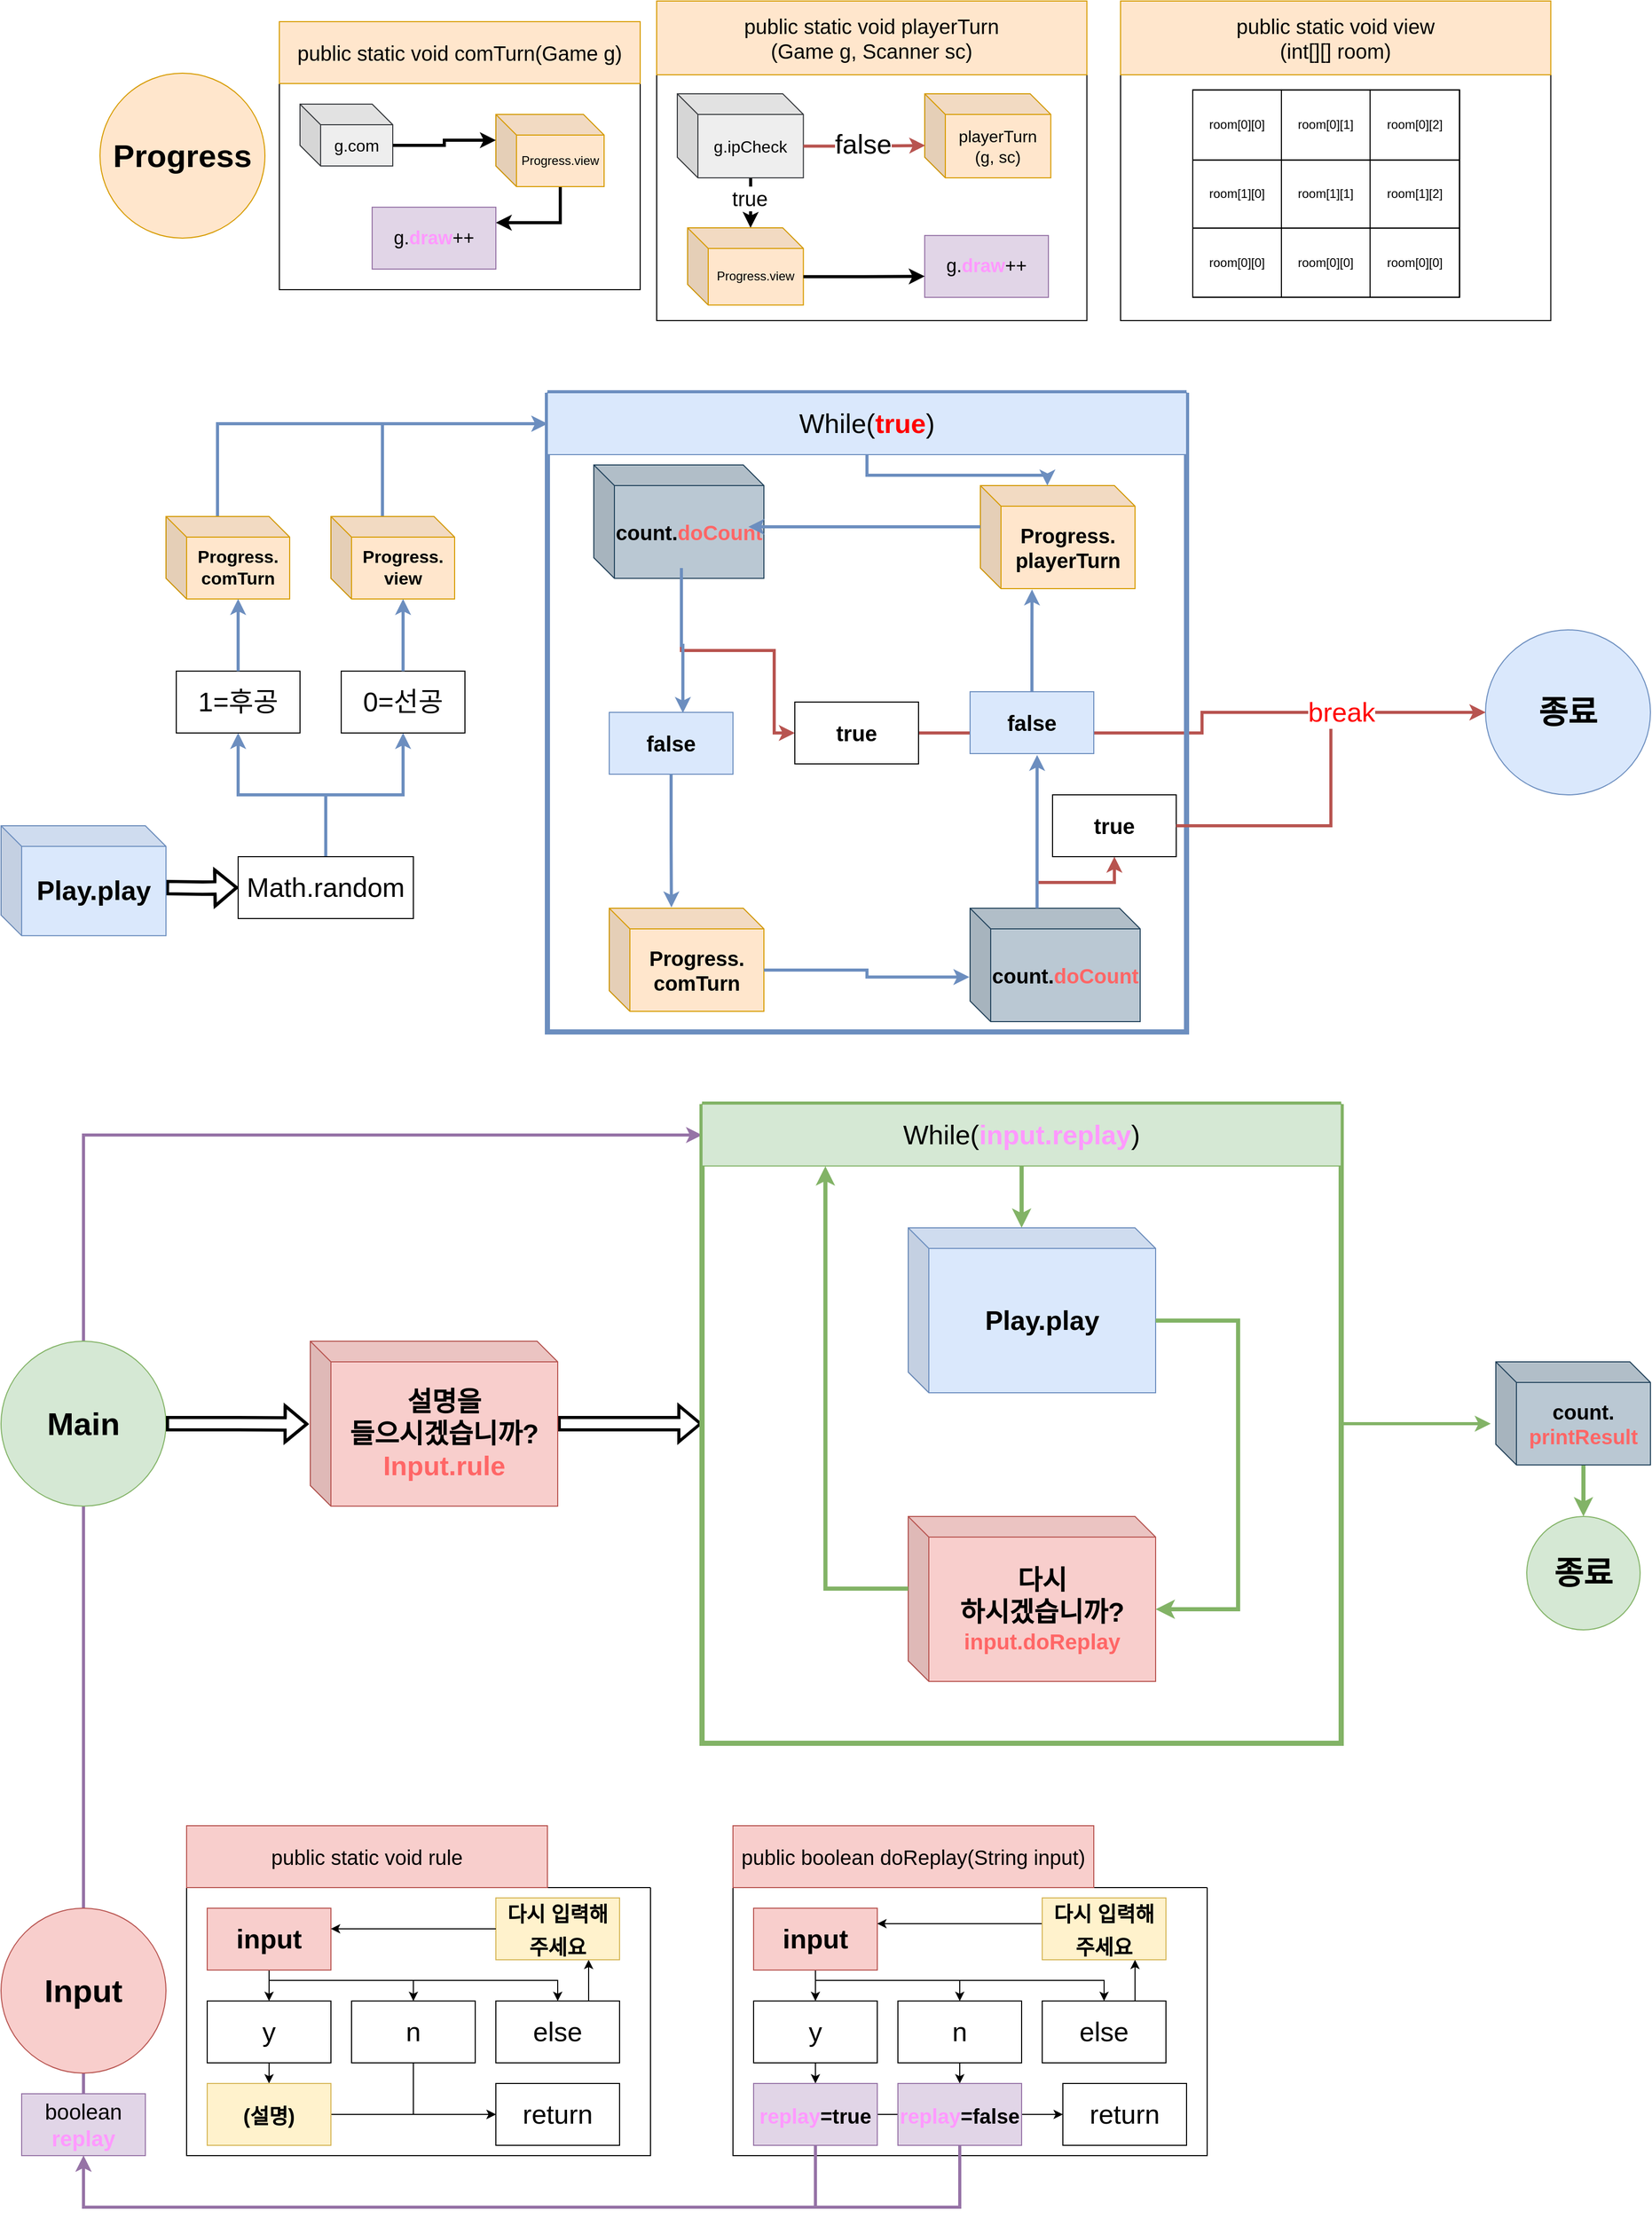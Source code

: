<mxfile version="24.6.5" type="github">
  <diagram name="페이지-1" id="zQ6fkaXsuuHTTgVvBU81">
    <mxGraphModel dx="1509" dy="2021" grid="1" gridSize="10" guides="1" tooltips="1" connect="1" arrows="1" fold="1" page="1" pageScale="1" pageWidth="1600" pageHeight="1200" math="0" shadow="0">
      <root>
        <mxCell id="0" />
        <mxCell id="1" parent="0" />
        <mxCell id="xCrO2otD32kf0nrUWIwl-165" style="edgeStyle=orthogonalEdgeStyle;rounded=0;orthogonalLoop=1;jettySize=auto;html=1;exitX=1;exitY=0.5;exitDx=0;exitDy=0;entryX=0;entryY=0.5;entryDx=0;entryDy=0;strokeWidth=3;fillColor=#f8cecc;strokeColor=#b85450;" edge="1" parent="1" source="xCrO2otD32kf0nrUWIwl-160" target="xCrO2otD32kf0nrUWIwl-164">
          <mxGeometry relative="1" as="geometry" />
        </mxCell>
        <mxCell id="xCrO2otD32kf0nrUWIwl-112" style="edgeStyle=orthogonalEdgeStyle;rounded=0;orthogonalLoop=1;jettySize=auto;html=1;exitX=0.5;exitY=0;exitDx=0;exitDy=0;entryX=0;entryY=0.5;entryDx=0;entryDy=0;fillColor=#e1d5e7;strokeColor=#9673a6;strokeWidth=3;" edge="1" parent="1" source="xCrO2otD32kf0nrUWIwl-109" target="xCrO2otD32kf0nrUWIwl-15">
          <mxGeometry relative="1" as="geometry" />
        </mxCell>
        <mxCell id="xCrO2otD32kf0nrUWIwl-2" value="&lt;font style=&quot;font-size: 31px;&quot;&gt;Main&lt;/font&gt;" style="ellipse;whiteSpace=wrap;html=1;aspect=fixed;fontStyle=1;fontSize=31;fillColor=#d5e8d4;strokeColor=#82b366;" vertex="1" parent="1">
          <mxGeometry y="520" width="160" height="160" as="geometry" />
        </mxCell>
        <mxCell id="xCrO2otD32kf0nrUWIwl-119" style="edgeStyle=orthogonalEdgeStyle;rounded=0;orthogonalLoop=1;jettySize=auto;html=1;entryX=0;entryY=0.5;entryDx=0;entryDy=0;shape=flexArrow;strokeWidth=3;" edge="1" parent="1" target="xCrO2otD32kf0nrUWIwl-14">
          <mxGeometry relative="1" as="geometry">
            <mxPoint x="540" y="600" as="sourcePoint" />
            <Array as="points">
              <mxPoint x="540" y="600" />
            </Array>
          </mxGeometry>
        </mxCell>
        <mxCell id="xCrO2otD32kf0nrUWIwl-4" value="설명을&lt;div&gt;들으시겠습니까?&lt;/div&gt;&lt;div&gt;&lt;font color=&quot;#ff6666&quot;&gt;Input.rule&lt;/font&gt;&lt;br&gt;&lt;/div&gt;" style="shape=cube;whiteSpace=wrap;html=1;boundedLbl=1;backgroundOutline=1;darkOpacity=0.05;darkOpacity2=0.1;fontSize=26;fontStyle=1;fillColor=#f8cecc;strokeColor=#b85450;" vertex="1" parent="1">
          <mxGeometry x="300" y="520" width="240" height="160" as="geometry" />
        </mxCell>
        <mxCell id="xCrO2otD32kf0nrUWIwl-12" value="종료" style="ellipse;whiteSpace=wrap;html=1;aspect=fixed;fontStyle=1;fontSize=31;fillColor=#d5e8d4;strokeColor=#82b366;" vertex="1" parent="1">
          <mxGeometry x="1480" y="690" width="110" height="110" as="geometry" />
        </mxCell>
        <mxCell id="xCrO2otD32kf0nrUWIwl-14" value="" style="swimlane;startSize=0;fillColor=default;strokeColor=#82b366;swimlaneLine=1;strokeWidth=5;" vertex="1" parent="1">
          <mxGeometry x="680" y="290" width="620" height="620" as="geometry" />
        </mxCell>
        <mxCell id="xCrO2otD32kf0nrUWIwl-15" value="&lt;font style=&quot;font-size: 26px;&quot;&gt;While(&lt;b&gt;&lt;font color=&quot;#ff99ff&quot;&gt;input.&lt;/font&gt;&lt;/b&gt;&lt;font color=&quot;#ff99ff&quot;&gt;&lt;b&gt;replay&lt;/b&gt;&lt;/font&gt;)&lt;/font&gt;" style="rounded=0;whiteSpace=wrap;html=1;fillColor=#d5e8d4;strokeColor=#82b366;" vertex="1" parent="xCrO2otD32kf0nrUWIwl-14">
          <mxGeometry width="620" height="60" as="geometry" />
        </mxCell>
        <mxCell id="xCrO2otD32kf0nrUWIwl-6" value="Play.play" style="shape=cube;whiteSpace=wrap;html=1;boundedLbl=1;backgroundOutline=1;darkOpacity=0.05;darkOpacity2=0.1;fontSize=26;fontStyle=1;fillColor=#dae8fc;strokeColor=#6c8ebf;" vertex="1" parent="xCrO2otD32kf0nrUWIwl-14">
          <mxGeometry x="200" y="120" width="240" height="160" as="geometry" />
        </mxCell>
        <mxCell id="xCrO2otD32kf0nrUWIwl-9" value="&lt;div&gt;다시&lt;/div&gt;&lt;div&gt;하시겠습니까?&lt;/div&gt;&lt;div style=&quot;font-size: 21px;&quot;&gt;&lt;font style=&quot;font-size: 21px;&quot;&gt;&lt;font style=&quot;font-size: 21px;&quot; color=&quot;#ff6666&quot;&gt;input.doReplay&lt;/font&gt;&lt;/font&gt;&lt;br&gt;&lt;/div&gt;" style="shape=cube;whiteSpace=wrap;html=1;boundedLbl=1;backgroundOutline=1;darkOpacity=0.05;darkOpacity2=0.1;fontSize=26;fontStyle=1;fillColor=#f8cecc;strokeColor=#b85450;" vertex="1" parent="xCrO2otD32kf0nrUWIwl-14">
          <mxGeometry x="200" y="400" width="240" height="160" as="geometry" />
        </mxCell>
        <mxCell id="xCrO2otD32kf0nrUWIwl-16" style="edgeStyle=orthogonalEdgeStyle;rounded=0;orthogonalLoop=1;jettySize=auto;html=1;exitX=0;exitY=0;exitDx=240;exitDy=90;exitPerimeter=0;entryX=0;entryY=0;entryDx=240;entryDy=90;entryPerimeter=0;strokeWidth=4;fillColor=#d5e8d4;strokeColor=#82b366;" edge="1" parent="xCrO2otD32kf0nrUWIwl-14" source="xCrO2otD32kf0nrUWIwl-6" target="xCrO2otD32kf0nrUWIwl-9">
          <mxGeometry relative="1" as="geometry">
            <Array as="points">
              <mxPoint x="520" y="210" />
              <mxPoint x="520" y="490" />
            </Array>
          </mxGeometry>
        </mxCell>
        <mxCell id="xCrO2otD32kf0nrUWIwl-19" style="edgeStyle=orthogonalEdgeStyle;rounded=0;orthogonalLoop=1;jettySize=auto;html=1;exitX=0;exitY=0;exitDx=0;exitDy=70;exitPerimeter=0;entryX=0.193;entryY=1.005;entryDx=0;entryDy=0;entryPerimeter=0;strokeWidth=4;fillColor=#d5e8d4;strokeColor=#82b366;" edge="1" parent="xCrO2otD32kf0nrUWIwl-14" source="xCrO2otD32kf0nrUWIwl-9" target="xCrO2otD32kf0nrUWIwl-15">
          <mxGeometry relative="1" as="geometry">
            <Array as="points">
              <mxPoint x="120" y="470" />
            </Array>
          </mxGeometry>
        </mxCell>
        <mxCell id="xCrO2otD32kf0nrUWIwl-114" style="edgeStyle=orthogonalEdgeStyle;rounded=0;orthogonalLoop=1;jettySize=auto;html=1;exitX=0.5;exitY=1;exitDx=0;exitDy=0;entryX=0;entryY=0;entryDx=110.0;entryDy=0;entryPerimeter=0;fillColor=#d5e8d4;strokeColor=#82b366;strokeWidth=4;" edge="1" parent="xCrO2otD32kf0nrUWIwl-14" source="xCrO2otD32kf0nrUWIwl-15" target="xCrO2otD32kf0nrUWIwl-6">
          <mxGeometry relative="1" as="geometry" />
        </mxCell>
        <mxCell id="xCrO2otD32kf0nrUWIwl-20" value="&lt;font style=&quot;font-size: 31px;&quot;&gt;Input&lt;/font&gt;" style="ellipse;whiteSpace=wrap;html=1;aspect=fixed;fontStyle=1;fontSize=31;fillColor=#f8cecc;strokeColor=#b85450;" vertex="1" parent="1">
          <mxGeometry y="1070" width="160" height="160" as="geometry" />
        </mxCell>
        <mxCell id="xCrO2otD32kf0nrUWIwl-64" value="" style="group" vertex="1" connectable="0" parent="1">
          <mxGeometry x="180" y="990" width="660" height="320" as="geometry" />
        </mxCell>
        <mxCell id="xCrO2otD32kf0nrUWIwl-25" value="" style="swimlane;startSize=0;" vertex="1" parent="xCrO2otD32kf0nrUWIwl-64">
          <mxGeometry y="60" width="450" height="260" as="geometry" />
        </mxCell>
        <mxCell id="xCrO2otD32kf0nrUWIwl-43" value="" style="edgeStyle=orthogonalEdgeStyle;rounded=0;orthogonalLoop=1;jettySize=auto;html=1;curved=1;" edge="1" parent="xCrO2otD32kf0nrUWIwl-25" source="xCrO2otD32kf0nrUWIwl-39" target="xCrO2otD32kf0nrUWIwl-42">
          <mxGeometry relative="1" as="geometry" />
        </mxCell>
        <mxCell id="xCrO2otD32kf0nrUWIwl-54" style="edgeStyle=orthogonalEdgeStyle;rounded=0;orthogonalLoop=1;jettySize=auto;html=1;exitX=0.5;exitY=1;exitDx=0;exitDy=0;entryX=0.5;entryY=0;entryDx=0;entryDy=0;" edge="1" parent="xCrO2otD32kf0nrUWIwl-25" source="xCrO2otD32kf0nrUWIwl-39" target="xCrO2otD32kf0nrUWIwl-48">
          <mxGeometry relative="1" as="geometry">
            <Array as="points">
              <mxPoint x="80" y="90" />
              <mxPoint x="360" y="90" />
            </Array>
          </mxGeometry>
        </mxCell>
        <mxCell id="xCrO2otD32kf0nrUWIwl-55" style="edgeStyle=orthogonalEdgeStyle;rounded=0;orthogonalLoop=1;jettySize=auto;html=1;exitX=0.5;exitY=1;exitDx=0;exitDy=0;entryX=0.5;entryY=0;entryDx=0;entryDy=0;" edge="1" parent="xCrO2otD32kf0nrUWIwl-25" source="xCrO2otD32kf0nrUWIwl-39" target="xCrO2otD32kf0nrUWIwl-46">
          <mxGeometry relative="1" as="geometry">
            <Array as="points">
              <mxPoint x="80" y="90" />
              <mxPoint x="220" y="90" />
            </Array>
          </mxGeometry>
        </mxCell>
        <mxCell id="xCrO2otD32kf0nrUWIwl-39" value="&lt;b&gt;&lt;font style=&quot;font-size: 26px;&quot;&gt;input&lt;/font&gt;&lt;/b&gt;" style="rounded=0;whiteSpace=wrap;html=1;fillColor=#f8cecc;strokeColor=#b85450;" vertex="1" parent="xCrO2otD32kf0nrUWIwl-25">
          <mxGeometry x="20" y="20" width="120" height="60" as="geometry" />
        </mxCell>
        <mxCell id="xCrO2otD32kf0nrUWIwl-56" style="edgeStyle=orthogonalEdgeStyle;rounded=0;orthogonalLoop=1;jettySize=auto;html=1;exitX=0.5;exitY=1;exitDx=0;exitDy=0;entryX=0.5;entryY=0;entryDx=0;entryDy=0;" edge="1" parent="xCrO2otD32kf0nrUWIwl-25" source="xCrO2otD32kf0nrUWIwl-42" target="xCrO2otD32kf0nrUWIwl-53">
          <mxGeometry relative="1" as="geometry" />
        </mxCell>
        <mxCell id="xCrO2otD32kf0nrUWIwl-42" value="y" style="whiteSpace=wrap;html=1;rounded=0;fontSize=26;" vertex="1" parent="xCrO2otD32kf0nrUWIwl-25">
          <mxGeometry x="20" y="110" width="120" height="60" as="geometry" />
        </mxCell>
        <mxCell id="xCrO2otD32kf0nrUWIwl-241" style="edgeStyle=orthogonalEdgeStyle;rounded=0;orthogonalLoop=1;jettySize=auto;html=1;exitX=0.5;exitY=1;exitDx=0;exitDy=0;entryX=0;entryY=0.5;entryDx=0;entryDy=0;" edge="1" parent="xCrO2otD32kf0nrUWIwl-25" source="xCrO2otD32kf0nrUWIwl-46" target="xCrO2otD32kf0nrUWIwl-238">
          <mxGeometry relative="1" as="geometry" />
        </mxCell>
        <mxCell id="xCrO2otD32kf0nrUWIwl-46" value="n" style="whiteSpace=wrap;html=1;rounded=0;fontSize=26;" vertex="1" parent="xCrO2otD32kf0nrUWIwl-25">
          <mxGeometry x="160" y="110" width="120" height="60" as="geometry" />
        </mxCell>
        <mxCell id="xCrO2otD32kf0nrUWIwl-50" value="" style="edgeStyle=orthogonalEdgeStyle;rounded=0;orthogonalLoop=1;jettySize=auto;html=1;exitX=0.75;exitY=0;exitDx=0;exitDy=0;entryX=0.75;entryY=1;entryDx=0;entryDy=0;" edge="1" parent="xCrO2otD32kf0nrUWIwl-25" source="xCrO2otD32kf0nrUWIwl-48" target="xCrO2otD32kf0nrUWIwl-49">
          <mxGeometry relative="1" as="geometry" />
        </mxCell>
        <mxCell id="xCrO2otD32kf0nrUWIwl-48" value="else" style="whiteSpace=wrap;html=1;rounded=0;fontSize=26;" vertex="1" parent="xCrO2otD32kf0nrUWIwl-25">
          <mxGeometry x="300" y="110" width="120" height="60" as="geometry" />
        </mxCell>
        <mxCell id="xCrO2otD32kf0nrUWIwl-49" value="&lt;font style=&quot;font-size: 20px;&quot;&gt;&lt;b&gt;다시 입력해 주세요&lt;/b&gt;&lt;/font&gt;" style="whiteSpace=wrap;html=1;fontSize=26;rounded=0;fillColor=#fff2cc;strokeColor=#d6b656;" vertex="1" parent="xCrO2otD32kf0nrUWIwl-25">
          <mxGeometry x="300" y="10" width="120" height="60" as="geometry" />
        </mxCell>
        <mxCell id="xCrO2otD32kf0nrUWIwl-239" style="edgeStyle=orthogonalEdgeStyle;rounded=0;orthogonalLoop=1;jettySize=auto;html=1;exitX=1;exitY=0.5;exitDx=0;exitDy=0;entryX=0;entryY=0.5;entryDx=0;entryDy=0;" edge="1" parent="xCrO2otD32kf0nrUWIwl-25" source="xCrO2otD32kf0nrUWIwl-53" target="xCrO2otD32kf0nrUWIwl-238">
          <mxGeometry relative="1" as="geometry" />
        </mxCell>
        <mxCell id="xCrO2otD32kf0nrUWIwl-53" value="&lt;span style=&quot;font-size: 20px;&quot;&gt;&lt;b&gt;(설명)&lt;/b&gt;&lt;/span&gt;" style="whiteSpace=wrap;html=1;fontSize=26;rounded=0;fillColor=#fff2cc;strokeColor=#d6b656;" vertex="1" parent="xCrO2otD32kf0nrUWIwl-25">
          <mxGeometry x="20" y="190" width="120" height="60" as="geometry" />
        </mxCell>
        <mxCell id="xCrO2otD32kf0nrUWIwl-238" value="&lt;font style=&quot;font-size: 26px;&quot;&gt;return&lt;/font&gt;" style="rounded=0;whiteSpace=wrap;html=1;" vertex="1" parent="xCrO2otD32kf0nrUWIwl-25">
          <mxGeometry x="300" y="190" width="120" height="60" as="geometry" />
        </mxCell>
        <mxCell id="xCrO2otD32kf0nrUWIwl-321" style="edgeStyle=orthogonalEdgeStyle;rounded=0;orthogonalLoop=1;jettySize=auto;html=1;exitX=0;exitY=0.5;exitDx=0;exitDy=0;entryX=1;entryY=0.333;entryDx=0;entryDy=0;entryPerimeter=0;" edge="1" parent="xCrO2otD32kf0nrUWIwl-25" source="xCrO2otD32kf0nrUWIwl-49" target="xCrO2otD32kf0nrUWIwl-39">
          <mxGeometry relative="1" as="geometry" />
        </mxCell>
        <mxCell id="xCrO2otD32kf0nrUWIwl-61" value="&lt;font style=&quot;font-size: 20px;&quot;&gt;public static void rule&lt;/font&gt;" style="rounded=0;whiteSpace=wrap;html=1;fillColor=#f8cecc;strokeColor=#b85450;" vertex="1" parent="xCrO2otD32kf0nrUWIwl-64">
          <mxGeometry width="350" height="60" as="geometry" />
        </mxCell>
        <mxCell id="xCrO2otD32kf0nrUWIwl-85" value="" style="group" vertex="1" connectable="0" parent="1">
          <mxGeometry x="710" y="990" width="660" height="320" as="geometry" />
        </mxCell>
        <mxCell id="xCrO2otD32kf0nrUWIwl-86" value="" style="swimlane;startSize=0;" vertex="1" parent="xCrO2otD32kf0nrUWIwl-85">
          <mxGeometry y="60" width="460" height="260" as="geometry" />
        </mxCell>
        <mxCell id="xCrO2otD32kf0nrUWIwl-263" style="edgeStyle=orthogonalEdgeStyle;rounded=0;orthogonalLoop=1;jettySize=auto;html=1;exitX=1;exitY=0.5;exitDx=0;exitDy=0;entryX=0;entryY=0.5;entryDx=0;entryDy=0;" edge="1" parent="xCrO2otD32kf0nrUWIwl-86" source="xCrO2otD32kf0nrUWIwl-103" target="xCrO2otD32kf0nrUWIwl-262">
          <mxGeometry relative="1" as="geometry" />
        </mxCell>
        <mxCell id="xCrO2otD32kf0nrUWIwl-87" value="" style="edgeStyle=orthogonalEdgeStyle;rounded=0;orthogonalLoop=1;jettySize=auto;html=1;curved=1;" edge="1" parent="xCrO2otD32kf0nrUWIwl-86" source="xCrO2otD32kf0nrUWIwl-90" target="xCrO2otD32kf0nrUWIwl-92">
          <mxGeometry relative="1" as="geometry" />
        </mxCell>
        <mxCell id="xCrO2otD32kf0nrUWIwl-88" style="edgeStyle=orthogonalEdgeStyle;rounded=0;orthogonalLoop=1;jettySize=auto;html=1;exitX=0.5;exitY=1;exitDx=0;exitDy=0;entryX=0.5;entryY=0;entryDx=0;entryDy=0;" edge="1" parent="xCrO2otD32kf0nrUWIwl-86" source="xCrO2otD32kf0nrUWIwl-90" target="xCrO2otD32kf0nrUWIwl-97">
          <mxGeometry relative="1" as="geometry">
            <Array as="points">
              <mxPoint x="80" y="90" />
              <mxPoint x="360" y="90" />
            </Array>
          </mxGeometry>
        </mxCell>
        <mxCell id="xCrO2otD32kf0nrUWIwl-89" style="edgeStyle=orthogonalEdgeStyle;rounded=0;orthogonalLoop=1;jettySize=auto;html=1;exitX=0.5;exitY=1;exitDx=0;exitDy=0;entryX=0.5;entryY=0;entryDx=0;entryDy=0;" edge="1" parent="xCrO2otD32kf0nrUWIwl-86" source="xCrO2otD32kf0nrUWIwl-90" target="xCrO2otD32kf0nrUWIwl-95">
          <mxGeometry relative="1" as="geometry">
            <Array as="points">
              <mxPoint x="80" y="90" />
              <mxPoint x="220" y="90" />
            </Array>
          </mxGeometry>
        </mxCell>
        <mxCell id="xCrO2otD32kf0nrUWIwl-90" value="&lt;b&gt;&lt;font style=&quot;font-size: 26px;&quot;&gt;input&lt;/font&gt;&lt;/b&gt;" style="rounded=0;whiteSpace=wrap;html=1;fillColor=#f8cecc;strokeColor=#b85450;" vertex="1" parent="xCrO2otD32kf0nrUWIwl-86">
          <mxGeometry x="20" y="20" width="120" height="60" as="geometry" />
        </mxCell>
        <mxCell id="xCrO2otD32kf0nrUWIwl-91" style="edgeStyle=orthogonalEdgeStyle;rounded=0;orthogonalLoop=1;jettySize=auto;html=1;exitX=0.5;exitY=1;exitDx=0;exitDy=0;entryX=0.5;entryY=0;entryDx=0;entryDy=0;" edge="1" parent="xCrO2otD32kf0nrUWIwl-86" source="xCrO2otD32kf0nrUWIwl-92" target="xCrO2otD32kf0nrUWIwl-103">
          <mxGeometry relative="1" as="geometry" />
        </mxCell>
        <mxCell id="xCrO2otD32kf0nrUWIwl-92" value="y" style="whiteSpace=wrap;html=1;rounded=0;fontSize=26;" vertex="1" parent="xCrO2otD32kf0nrUWIwl-86">
          <mxGeometry x="20" y="110" width="120" height="60" as="geometry" />
        </mxCell>
        <mxCell id="xCrO2otD32kf0nrUWIwl-108" style="edgeStyle=orthogonalEdgeStyle;rounded=0;orthogonalLoop=1;jettySize=auto;html=1;exitX=0.5;exitY=1;exitDx=0;exitDy=0;entryX=0.5;entryY=0;entryDx=0;entryDy=0;" edge="1" parent="xCrO2otD32kf0nrUWIwl-86" source="xCrO2otD32kf0nrUWIwl-95" target="xCrO2otD32kf0nrUWIwl-107">
          <mxGeometry relative="1" as="geometry" />
        </mxCell>
        <mxCell id="xCrO2otD32kf0nrUWIwl-95" value="n" style="whiteSpace=wrap;html=1;rounded=0;fontSize=26;" vertex="1" parent="xCrO2otD32kf0nrUWIwl-86">
          <mxGeometry x="160" y="110" width="120" height="60" as="geometry" />
        </mxCell>
        <mxCell id="xCrO2otD32kf0nrUWIwl-96" value="" style="edgeStyle=orthogonalEdgeStyle;rounded=0;orthogonalLoop=1;jettySize=auto;html=1;exitX=0.75;exitY=0;exitDx=0;exitDy=0;entryX=0.75;entryY=1;entryDx=0;entryDy=0;" edge="1" parent="xCrO2otD32kf0nrUWIwl-86" source="xCrO2otD32kf0nrUWIwl-97" target="xCrO2otD32kf0nrUWIwl-100">
          <mxGeometry relative="1" as="geometry" />
        </mxCell>
        <mxCell id="xCrO2otD32kf0nrUWIwl-97" value="else" style="whiteSpace=wrap;html=1;rounded=0;fontSize=26;" vertex="1" parent="xCrO2otD32kf0nrUWIwl-86">
          <mxGeometry x="300" y="110" width="120" height="60" as="geometry" />
        </mxCell>
        <mxCell id="xCrO2otD32kf0nrUWIwl-243" style="edgeStyle=orthogonalEdgeStyle;rounded=0;orthogonalLoop=1;jettySize=auto;html=1;exitX=0;exitY=0.417;exitDx=0;exitDy=0;entryX=1;entryY=0.25;entryDx=0;entryDy=0;exitPerimeter=0;" edge="1" parent="xCrO2otD32kf0nrUWIwl-86" source="xCrO2otD32kf0nrUWIwl-100" target="xCrO2otD32kf0nrUWIwl-90">
          <mxGeometry relative="1" as="geometry" />
        </mxCell>
        <mxCell id="xCrO2otD32kf0nrUWIwl-100" value="&lt;font style=&quot;font-size: 20px;&quot;&gt;&lt;b&gt;다시 입력해 주세요&lt;/b&gt;&lt;/font&gt;" style="whiteSpace=wrap;html=1;fontSize=26;rounded=0;fillColor=#fff2cc;strokeColor=#d6b656;" vertex="1" parent="xCrO2otD32kf0nrUWIwl-86">
          <mxGeometry x="300" y="10" width="120" height="60" as="geometry" />
        </mxCell>
        <mxCell id="xCrO2otD32kf0nrUWIwl-103" value="&lt;span style=&quot;font-size: 20px;&quot;&gt;&lt;span&gt;&lt;font color=&quot;#ff99ff&quot;&gt;replay&lt;/font&gt;=true&lt;/span&gt;&lt;/span&gt;" style="whiteSpace=wrap;html=1;fontSize=26;rounded=0;fillColor=#e1d5e7;strokeColor=#9673a6;labelBorderColor=none;fontStyle=1;horizontal=1;" vertex="1" parent="xCrO2otD32kf0nrUWIwl-86">
          <mxGeometry x="20" y="190" width="120" height="60" as="geometry" />
        </mxCell>
        <mxCell id="xCrO2otD32kf0nrUWIwl-107" value="&lt;span style=&quot;font-size: 20px;&quot;&gt;&lt;b&gt;&lt;font color=&quot;#ff99ff&quot;&gt;replay&lt;/font&gt;=false&lt;/b&gt;&lt;/span&gt;" style="whiteSpace=wrap;html=1;fontSize=26;rounded=0;fillColor=#e1d5e7;strokeColor=#9673a6;" vertex="1" parent="xCrO2otD32kf0nrUWIwl-86">
          <mxGeometry x="160" y="190" width="120" height="60" as="geometry" />
        </mxCell>
        <mxCell id="xCrO2otD32kf0nrUWIwl-262" value="&lt;font style=&quot;font-size: 26px;&quot;&gt;return&lt;/font&gt;" style="rounded=0;whiteSpace=wrap;html=1;" vertex="1" parent="xCrO2otD32kf0nrUWIwl-86">
          <mxGeometry x="320" y="190" width="120" height="60" as="geometry" />
        </mxCell>
        <mxCell id="xCrO2otD32kf0nrUWIwl-104" value="&lt;font style=&quot;font-size: 20px;&quot;&gt;public boolean doReplay(String input)&lt;/font&gt;" style="rounded=0;whiteSpace=wrap;html=1;fillColor=#f8cecc;strokeColor=#b85450;" vertex="1" parent="xCrO2otD32kf0nrUWIwl-85">
          <mxGeometry width="350" height="60" as="geometry" />
        </mxCell>
        <mxCell id="xCrO2otD32kf0nrUWIwl-109" value="&lt;font style=&quot;font-size: 21px;&quot;&gt;boolean &lt;font style=&quot;font-size: 21px;&quot; color=&quot;#ff99ff&quot;&gt;&lt;b&gt;replay&lt;/b&gt;&lt;/font&gt;&lt;/font&gt;" style="rounded=0;whiteSpace=wrap;html=1;fillColor=#e1d5e7;strokeColor=#9673a6;" vertex="1" parent="1">
          <mxGeometry x="20" y="1250" width="120" height="60" as="geometry" />
        </mxCell>
        <mxCell id="xCrO2otD32kf0nrUWIwl-110" style="edgeStyle=orthogonalEdgeStyle;rounded=0;orthogonalLoop=1;jettySize=auto;html=1;exitX=0.5;exitY=1;exitDx=0;exitDy=0;entryX=0.5;entryY=1;entryDx=0;entryDy=0;strokeWidth=3;fillColor=#e1d5e7;strokeColor=#9673a6;" edge="1" parent="1" source="xCrO2otD32kf0nrUWIwl-103" target="xCrO2otD32kf0nrUWIwl-109">
          <mxGeometry relative="1" as="geometry">
            <Array as="points">
              <mxPoint x="790" y="1360" />
              <mxPoint x="80" y="1360" />
            </Array>
          </mxGeometry>
        </mxCell>
        <mxCell id="xCrO2otD32kf0nrUWIwl-116" style="edgeStyle=orthogonalEdgeStyle;rounded=0;orthogonalLoop=1;jettySize=auto;html=1;exitX=1;exitY=0.5;exitDx=0;exitDy=0;entryX=-0.008;entryY=0.502;entryDx=0;entryDy=0;entryPerimeter=0;shape=flexArrow;strokeWidth=3;" edge="1" parent="1" source="xCrO2otD32kf0nrUWIwl-2" target="xCrO2otD32kf0nrUWIwl-4">
          <mxGeometry relative="1" as="geometry" />
        </mxCell>
        <mxCell id="xCrO2otD32kf0nrUWIwl-128" value="" style="swimlane;startSize=0;fillColor=#dae8fc;strokeColor=#6c8ebf;swimlaneLine=1;strokeWidth=5;" vertex="1" parent="1">
          <mxGeometry x="530" y="-400" width="620" height="620" as="geometry" />
        </mxCell>
        <mxCell id="xCrO2otD32kf0nrUWIwl-129" value="&lt;font style=&quot;font-size: 26px;&quot;&gt;While(&lt;b style=&quot;&quot;&gt;&lt;font color=&quot;#ff0000&quot;&gt;true&lt;/font&gt;&lt;/b&gt;)&lt;/font&gt;" style="rounded=0;whiteSpace=wrap;html=1;fillColor=#dae8fc;strokeColor=#6c8ebf;" vertex="1" parent="xCrO2otD32kf0nrUWIwl-128">
          <mxGeometry width="620" height="60" as="geometry" />
        </mxCell>
        <mxCell id="xCrO2otD32kf0nrUWIwl-146" value="&lt;font style=&quot;font-size: 20px;&quot;&gt;&lt;b style=&quot;&quot;&gt;Progress.&lt;/b&gt;&lt;/font&gt;&lt;div style=&quot;font-size: 20px;&quot;&gt;&lt;font style=&quot;font-size: 20px;&quot;&gt;&lt;b style=&quot;&quot;&gt;playerTurn&lt;/b&gt;&lt;/font&gt;&lt;/div&gt;" style="shape=cube;whiteSpace=wrap;html=1;boundedLbl=1;backgroundOutline=1;darkOpacity=0.05;darkOpacity2=0.1;fillColor=#ffe6cc;strokeColor=#d79b00;" vertex="1" parent="xCrO2otD32kf0nrUWIwl-128">
          <mxGeometry x="420" y="90" width="150" height="100" as="geometry" />
        </mxCell>
        <mxCell id="xCrO2otD32kf0nrUWIwl-266" style="edgeStyle=orthogonalEdgeStyle;rounded=0;orthogonalLoop=1;jettySize=auto;html=1;exitX=0;exitY=0;exitDx=85;exitDy=100;exitPerimeter=0;entryX=0;entryY=0.5;entryDx=0;entryDy=0;fillColor=#f8cecc;strokeColor=#b85450;strokeWidth=3;" edge="1" parent="xCrO2otD32kf0nrUWIwl-128" source="xCrO2otD32kf0nrUWIwl-154" target="xCrO2otD32kf0nrUWIwl-160">
          <mxGeometry relative="1" as="geometry">
            <Array as="points">
              <mxPoint x="130" y="250" />
              <mxPoint x="220" y="250" />
              <mxPoint x="220" y="330" />
            </Array>
          </mxGeometry>
        </mxCell>
        <mxCell id="xCrO2otD32kf0nrUWIwl-154" value="&lt;span style=&quot;font-size: 20px;&quot;&gt;&lt;b&gt;count.&lt;font color=&quot;#ff6666&quot;&gt;doCount&lt;/font&gt;&lt;/b&gt;&lt;/span&gt;" style="shape=cube;whiteSpace=wrap;html=1;boundedLbl=1;backgroundOutline=1;darkOpacity=0.05;darkOpacity2=0.1;fillColor=#bac8d3;strokeColor=#23445d;" vertex="1" parent="xCrO2otD32kf0nrUWIwl-128">
          <mxGeometry x="45" y="70" width="165" height="110" as="geometry" />
        </mxCell>
        <mxCell id="xCrO2otD32kf0nrUWIwl-160" value="true" style="whiteSpace=wrap;html=1;fontSize=21;fontStyle=1;" vertex="1" parent="xCrO2otD32kf0nrUWIwl-128">
          <mxGeometry x="240" y="300" width="120" height="60" as="geometry" />
        </mxCell>
        <mxCell id="xCrO2otD32kf0nrUWIwl-162" value="false" style="whiteSpace=wrap;html=1;fontSize=21;fontStyle=1;fillColor=#dae8fc;strokeColor=#6c8ebf;" vertex="1" parent="xCrO2otD32kf0nrUWIwl-128">
          <mxGeometry x="60" y="310" width="120" height="60" as="geometry" />
        </mxCell>
        <mxCell id="xCrO2otD32kf0nrUWIwl-166" value="&lt;font style=&quot;font-size: 20px;&quot;&gt;&lt;b style=&quot;&quot;&gt;Progress.&lt;/b&gt;&lt;/font&gt;&lt;div style=&quot;font-size: 20px;&quot;&gt;&lt;font style=&quot;font-size: 20px;&quot;&gt;&lt;b style=&quot;&quot;&gt;comTurn&lt;/b&gt;&lt;/font&gt;&lt;/div&gt;" style="shape=cube;whiteSpace=wrap;html=1;boundedLbl=1;backgroundOutline=1;darkOpacity=0.05;darkOpacity2=0.1;fillColor=#ffe6cc;strokeColor=#d79b00;" vertex="1" parent="xCrO2otD32kf0nrUWIwl-128">
          <mxGeometry x="60" y="500" width="150" height="100" as="geometry" />
        </mxCell>
        <mxCell id="xCrO2otD32kf0nrUWIwl-172" style="edgeStyle=orthogonalEdgeStyle;rounded=0;orthogonalLoop=1;jettySize=auto;html=1;exitX=0;exitY=0;exitDx=65;exitDy=0;exitPerimeter=0;entryX=0.5;entryY=1;entryDx=0;entryDy=0;strokeWidth=3;fillColor=#f8cecc;strokeColor=#b85450;" edge="1" parent="xCrO2otD32kf0nrUWIwl-128" source="xCrO2otD32kf0nrUWIwl-168" target="xCrO2otD32kf0nrUWIwl-170">
          <mxGeometry relative="1" as="geometry" />
        </mxCell>
        <mxCell id="xCrO2otD32kf0nrUWIwl-168" value="&lt;span style=&quot;font-size: 20px;&quot;&gt;&lt;b&gt;count.&lt;font color=&quot;#ff6666&quot;&gt;doCount&lt;/font&gt;&lt;/b&gt;&lt;/span&gt;" style="shape=cube;whiteSpace=wrap;html=1;boundedLbl=1;backgroundOutline=1;darkOpacity=0.05;darkOpacity2=0.1;fillColor=#bac8d3;strokeColor=#23445d;" vertex="1" parent="xCrO2otD32kf0nrUWIwl-128">
          <mxGeometry x="410" y="500" width="165" height="110" as="geometry" />
        </mxCell>
        <mxCell id="xCrO2otD32kf0nrUWIwl-169" style="edgeStyle=orthogonalEdgeStyle;rounded=0;orthogonalLoop=1;jettySize=auto;html=1;exitX=0;exitY=0;exitDx=150;exitDy=60;exitPerimeter=0;entryX=-0.004;entryY=0.607;entryDx=0;entryDy=0;entryPerimeter=0;strokeWidth=3;fillColor=#dae8fc;strokeColor=#6c8ebf;" edge="1" parent="xCrO2otD32kf0nrUWIwl-128" source="xCrO2otD32kf0nrUWIwl-166" target="xCrO2otD32kf0nrUWIwl-168">
          <mxGeometry relative="1" as="geometry" />
        </mxCell>
        <mxCell id="xCrO2otD32kf0nrUWIwl-170" value="true" style="whiteSpace=wrap;html=1;fontSize=21;fontStyle=1;" vertex="1" parent="xCrO2otD32kf0nrUWIwl-128">
          <mxGeometry x="490" y="390" width="120" height="60" as="geometry" />
        </mxCell>
        <mxCell id="xCrO2otD32kf0nrUWIwl-171" value="false" style="whiteSpace=wrap;html=1;fontSize=21;fontStyle=1;fillColor=#dae8fc;strokeColor=#6c8ebf;" vertex="1" parent="xCrO2otD32kf0nrUWIwl-128">
          <mxGeometry x="410" y="290" width="120" height="60" as="geometry" />
        </mxCell>
        <mxCell id="xCrO2otD32kf0nrUWIwl-179" style="edgeStyle=orthogonalEdgeStyle;rounded=0;orthogonalLoop=1;jettySize=auto;html=1;exitX=0.5;exitY=1;exitDx=0;exitDy=0;entryX=0;entryY=0;entryDx=65;entryDy=0;entryPerimeter=0;strokeWidth=3;fillColor=#dae8fc;strokeColor=#6c8ebf;" edge="1" parent="xCrO2otD32kf0nrUWIwl-128" source="xCrO2otD32kf0nrUWIwl-129" target="xCrO2otD32kf0nrUWIwl-146">
          <mxGeometry relative="1" as="geometry" />
        </mxCell>
        <mxCell id="xCrO2otD32kf0nrUWIwl-180" style="edgeStyle=orthogonalEdgeStyle;rounded=0;orthogonalLoop=1;jettySize=auto;html=1;exitX=0;exitY=0;exitDx=85;exitDy=100;exitPerimeter=0;entryX=0.595;entryY=0.01;entryDx=0;entryDy=0;entryPerimeter=0;strokeWidth=3;fillColor=#dae8fc;strokeColor=#6c8ebf;" edge="1" parent="xCrO2otD32kf0nrUWIwl-128" source="xCrO2otD32kf0nrUWIwl-154" target="xCrO2otD32kf0nrUWIwl-162">
          <mxGeometry relative="1" as="geometry" />
        </mxCell>
        <mxCell id="xCrO2otD32kf0nrUWIwl-182" style="edgeStyle=orthogonalEdgeStyle;rounded=0;orthogonalLoop=1;jettySize=auto;html=1;exitX=0;exitY=0;exitDx=65;exitDy=0;exitPerimeter=0;entryX=0.542;entryY=1.022;entryDx=0;entryDy=0;entryPerimeter=0;strokeWidth=3;fillColor=#dae8fc;strokeColor=#6c8ebf;" edge="1" parent="xCrO2otD32kf0nrUWIwl-128" source="xCrO2otD32kf0nrUWIwl-168" target="xCrO2otD32kf0nrUWIwl-171">
          <mxGeometry relative="1" as="geometry" />
        </mxCell>
        <mxCell id="xCrO2otD32kf0nrUWIwl-183" style="edgeStyle=orthogonalEdgeStyle;rounded=0;orthogonalLoop=1;jettySize=auto;html=1;exitX=0.5;exitY=1;exitDx=0;exitDy=0;entryX=0.402;entryY=-0.008;entryDx=0;entryDy=0;entryPerimeter=0;fillColor=#dae8fc;strokeColor=#6c8ebf;strokeWidth=3;" edge="1" parent="xCrO2otD32kf0nrUWIwl-128" source="xCrO2otD32kf0nrUWIwl-162" target="xCrO2otD32kf0nrUWIwl-166">
          <mxGeometry relative="1" as="geometry" />
        </mxCell>
        <mxCell id="xCrO2otD32kf0nrUWIwl-185" style="edgeStyle=orthogonalEdgeStyle;rounded=0;orthogonalLoop=1;jettySize=auto;html=1;exitX=0.5;exitY=0;exitDx=0;exitDy=0;entryX=0.334;entryY=1.008;entryDx=0;entryDy=0;entryPerimeter=0;strokeWidth=3;fillColor=#dae8fc;strokeColor=#6c8ebf;" edge="1" parent="xCrO2otD32kf0nrUWIwl-128" source="xCrO2otD32kf0nrUWIwl-171" target="xCrO2otD32kf0nrUWIwl-146">
          <mxGeometry relative="1" as="geometry" />
        </mxCell>
        <mxCell id="xCrO2otD32kf0nrUWIwl-267" style="edgeStyle=orthogonalEdgeStyle;rounded=0;orthogonalLoop=1;jettySize=auto;html=1;exitX=0;exitY=0;exitDx=0;exitDy=40;exitPerimeter=0;entryX=0;entryY=0;entryDx=150;entryDy=60;entryPerimeter=0;strokeWidth=3;fillColor=#dae8fc;strokeColor=#6c8ebf;" edge="1" parent="xCrO2otD32kf0nrUWIwl-128" source="xCrO2otD32kf0nrUWIwl-146" target="xCrO2otD32kf0nrUWIwl-154">
          <mxGeometry relative="1" as="geometry" />
        </mxCell>
        <mxCell id="xCrO2otD32kf0nrUWIwl-136" value="" style="group" vertex="1" connectable="0" parent="1">
          <mxGeometry x="170" y="-130" width="280" height="240" as="geometry" />
        </mxCell>
        <mxCell id="xCrO2otD32kf0nrUWIwl-122" style="edgeStyle=orthogonalEdgeStyle;rounded=0;orthogonalLoop=1;jettySize=auto;html=1;exitX=1;exitY=0.5;exitDx=0;exitDy=0;shape=flexArrow;strokeWidth=3;" edge="1" parent="xCrO2otD32kf0nrUWIwl-136" target="xCrO2otD32kf0nrUWIwl-121">
          <mxGeometry relative="1" as="geometry">
            <mxPoint x="-10.0" y="210" as="sourcePoint" />
          </mxGeometry>
        </mxCell>
        <mxCell id="xCrO2otD32kf0nrUWIwl-125" style="edgeStyle=orthogonalEdgeStyle;rounded=0;orthogonalLoop=1;jettySize=auto;html=1;exitX=0.5;exitY=0;exitDx=0;exitDy=0;entryX=0.5;entryY=1;entryDx=0;entryDy=0;strokeWidth=3;fillColor=#dae8fc;strokeColor=#6c8ebf;" edge="1" parent="xCrO2otD32kf0nrUWIwl-136" source="xCrO2otD32kf0nrUWIwl-121" target="xCrO2otD32kf0nrUWIwl-123">
          <mxGeometry relative="1" as="geometry" />
        </mxCell>
        <mxCell id="xCrO2otD32kf0nrUWIwl-126" style="edgeStyle=orthogonalEdgeStyle;rounded=0;orthogonalLoop=1;jettySize=auto;html=1;exitX=0.5;exitY=0;exitDx=0;exitDy=0;entryX=0.5;entryY=1;entryDx=0;entryDy=0;strokeWidth=3;fillColor=#dae8fc;strokeColor=#6c8ebf;" edge="1" parent="xCrO2otD32kf0nrUWIwl-136" source="xCrO2otD32kf0nrUWIwl-121" target="xCrO2otD32kf0nrUWIwl-124">
          <mxGeometry relative="1" as="geometry" />
        </mxCell>
        <mxCell id="xCrO2otD32kf0nrUWIwl-121" value="Math.random" style="rounded=0;whiteSpace=wrap;html=1;fontSize=26;" vertex="1" parent="xCrO2otD32kf0nrUWIwl-136">
          <mxGeometry x="60" y="180" width="170" height="60" as="geometry" />
        </mxCell>
        <mxCell id="xCrO2otD32kf0nrUWIwl-123" value="&lt;font style=&quot;font-size: 26px;&quot;&gt;1=후공&lt;/font&gt;" style="rounded=0;whiteSpace=wrap;html=1;" vertex="1" parent="xCrO2otD32kf0nrUWIwl-136">
          <mxGeometry width="120" height="60" as="geometry" />
        </mxCell>
        <mxCell id="xCrO2otD32kf0nrUWIwl-124" value="&lt;font style=&quot;font-size: 26px;&quot;&gt;0=선공&lt;/font&gt;" style="rounded=0;whiteSpace=wrap;html=1;" vertex="1" parent="xCrO2otD32kf0nrUWIwl-136">
          <mxGeometry x="160" width="120" height="60" as="geometry" />
        </mxCell>
        <mxCell id="xCrO2otD32kf0nrUWIwl-145" style="edgeStyle=orthogonalEdgeStyle;rounded=0;orthogonalLoop=1;jettySize=auto;html=1;exitX=0;exitY=0;exitDx=50.0;exitDy=0;exitPerimeter=0;entryX=0;entryY=0.5;entryDx=0;entryDy=0;strokeWidth=3;fillColor=#dae8fc;strokeColor=#6c8ebf;" edge="1" parent="1" source="xCrO2otD32kf0nrUWIwl-139" target="xCrO2otD32kf0nrUWIwl-129">
          <mxGeometry relative="1" as="geometry" />
        </mxCell>
        <mxCell id="xCrO2otD32kf0nrUWIwl-139" value="&lt;font style=&quot;font-size: 17px;&quot;&gt;&lt;b style=&quot;font-size: 17px;&quot;&gt;Progress.&lt;/b&gt;&lt;/font&gt;&lt;div style=&quot;font-size: 17px;&quot;&gt;&lt;font style=&quot;font-size: 17px;&quot;&gt;&lt;b style=&quot;font-size: 17px;&quot;&gt;view&lt;/b&gt;&lt;/font&gt;&lt;/div&gt;" style="shape=cube;whiteSpace=wrap;html=1;boundedLbl=1;backgroundOutline=1;darkOpacity=0.05;darkOpacity2=0.1;fillColor=#ffe6cc;strokeColor=#d79b00;fontSize=17;" vertex="1" parent="1">
          <mxGeometry x="320" y="-280" width="120" height="80" as="geometry" />
        </mxCell>
        <mxCell id="xCrO2otD32kf0nrUWIwl-140" style="edgeStyle=orthogonalEdgeStyle;rounded=0;orthogonalLoop=1;jettySize=auto;html=1;exitX=0.5;exitY=0;exitDx=0;exitDy=0;entryX=0;entryY=0;entryDx=70;entryDy=80;entryPerimeter=0;strokeWidth=3;fillColor=#dae8fc;strokeColor=#6c8ebf;" edge="1" parent="1" source="xCrO2otD32kf0nrUWIwl-124" target="xCrO2otD32kf0nrUWIwl-139">
          <mxGeometry relative="1" as="geometry" />
        </mxCell>
        <mxCell id="xCrO2otD32kf0nrUWIwl-144" style="edgeStyle=orthogonalEdgeStyle;rounded=0;orthogonalLoop=1;jettySize=auto;html=1;exitX=0;exitY=0;exitDx=50.0;exitDy=0;exitPerimeter=0;entryX=0;entryY=0.5;entryDx=0;entryDy=0;strokeWidth=3;fillColor=#dae8fc;strokeColor=#6c8ebf;" edge="1" parent="1" source="xCrO2otD32kf0nrUWIwl-141" target="xCrO2otD32kf0nrUWIwl-129">
          <mxGeometry relative="1" as="geometry" />
        </mxCell>
        <mxCell id="xCrO2otD32kf0nrUWIwl-141" value="&lt;font style=&quot;font-size: 17px;&quot;&gt;&lt;b style=&quot;font-size: 17px;&quot;&gt;Progress.&lt;/b&gt;&lt;/font&gt;&lt;div style=&quot;font-size: 17px;&quot;&gt;&lt;font style=&quot;font-size: 17px;&quot;&gt;&lt;b style=&quot;font-size: 17px;&quot;&gt;comTurn&lt;/b&gt;&lt;/font&gt;&lt;/div&gt;" style="shape=cube;whiteSpace=wrap;html=1;boundedLbl=1;backgroundOutline=1;darkOpacity=0.05;darkOpacity2=0.1;fillColor=#ffe6cc;strokeColor=#d79b00;fontSize=17;" vertex="1" parent="1">
          <mxGeometry x="160" y="-280" width="120" height="80" as="geometry" />
        </mxCell>
        <mxCell id="xCrO2otD32kf0nrUWIwl-142" style="edgeStyle=orthogonalEdgeStyle;rounded=0;orthogonalLoop=1;jettySize=auto;html=1;exitX=0.5;exitY=0;exitDx=0;exitDy=0;entryX=0;entryY=0;entryDx=70;entryDy=80;entryPerimeter=0;strokeWidth=3;fillColor=#dae8fc;strokeColor=#6c8ebf;" edge="1" parent="1" source="xCrO2otD32kf0nrUWIwl-123" target="xCrO2otD32kf0nrUWIwl-141">
          <mxGeometry relative="1" as="geometry" />
        </mxCell>
        <mxCell id="xCrO2otD32kf0nrUWIwl-143" value="Play.play" style="shape=cube;whiteSpace=wrap;html=1;boundedLbl=1;backgroundOutline=1;darkOpacity=0.05;darkOpacity2=0.1;fontSize=26;fontStyle=1;fillColor=#dae8fc;strokeColor=#6c8ebf;" vertex="1" parent="1">
          <mxGeometry y="20" width="160" height="106.67" as="geometry" />
        </mxCell>
        <mxCell id="xCrO2otD32kf0nrUWIwl-164" value="종료" style="ellipse;whiteSpace=wrap;html=1;aspect=fixed;fontStyle=1;fontSize=31;fillColor=#dae8fc;strokeColor=#6c8ebf;" vertex="1" parent="1">
          <mxGeometry x="1440" y="-170" width="160" height="160" as="geometry" />
        </mxCell>
        <mxCell id="xCrO2otD32kf0nrUWIwl-174" style="edgeStyle=orthogonalEdgeStyle;rounded=0;orthogonalLoop=1;jettySize=auto;html=1;exitX=1;exitY=0.5;exitDx=0;exitDy=0;entryX=0;entryY=0.5;entryDx=0;entryDy=0;strokeWidth=3;fillColor=#f8cecc;strokeColor=#b85450;" edge="1" parent="1" source="xCrO2otD32kf0nrUWIwl-170" target="xCrO2otD32kf0nrUWIwl-164">
          <mxGeometry relative="1" as="geometry" />
        </mxCell>
        <mxCell id="xCrO2otD32kf0nrUWIwl-184" value="&lt;font style=&quot;font-size: 26px;&quot;&gt;break&lt;/font&gt;" style="edgeLabel;html=1;align=center;verticalAlign=middle;resizable=0;points=[];fontColor=#FF0000;" vertex="1" connectable="0" parent="xCrO2otD32kf0nrUWIwl-174">
          <mxGeometry x="0.616" y="3" relative="1" as="geometry">
            <mxPoint x="-62" y="3" as="offset" />
          </mxGeometry>
        </mxCell>
        <mxCell id="xCrO2otD32kf0nrUWIwl-191" style="edgeStyle=orthogonalEdgeStyle;rounded=0;orthogonalLoop=1;jettySize=auto;html=1;exitX=0;exitY=0;exitDx=85;exitDy=100;exitPerimeter=0;entryX=0.5;entryY=0;entryDx=0;entryDy=0;strokeWidth=4;fillColor=#d5e8d4;strokeColor=#82b366;" edge="1" parent="1" source="xCrO2otD32kf0nrUWIwl-189" target="xCrO2otD32kf0nrUWIwl-12">
          <mxGeometry relative="1" as="geometry" />
        </mxCell>
        <mxCell id="xCrO2otD32kf0nrUWIwl-189" value="&lt;span style=&quot;font-size: 20px;&quot;&gt;&lt;b&gt;count.&lt;/b&gt;&lt;/span&gt;&lt;div&gt;&lt;span style=&quot;font-size: 20px;&quot;&gt;&lt;b&gt;&lt;font color=&quot;#ff6666&quot;&gt;printResult&lt;/font&gt;&lt;/b&gt;&lt;/span&gt;&lt;/div&gt;" style="shape=cube;whiteSpace=wrap;html=1;boundedLbl=1;backgroundOutline=1;darkOpacity=0.05;darkOpacity2=0.1;fillColor=#bac8d3;strokeColor=#23445d;" vertex="1" parent="1">
          <mxGeometry x="1450" y="540" width="150" height="100" as="geometry" />
        </mxCell>
        <mxCell id="xCrO2otD32kf0nrUWIwl-190" style="edgeStyle=orthogonalEdgeStyle;rounded=0;orthogonalLoop=1;jettySize=auto;html=1;exitX=1;exitY=0.5;exitDx=0;exitDy=0;entryX=-0.033;entryY=0.6;entryDx=0;entryDy=0;entryPerimeter=0;strokeWidth=3;fillColor=#d5e8d4;strokeColor=#82b366;" edge="1" parent="1" source="xCrO2otD32kf0nrUWIwl-14" target="xCrO2otD32kf0nrUWIwl-189">
          <mxGeometry relative="1" as="geometry" />
        </mxCell>
        <mxCell id="xCrO2otD32kf0nrUWIwl-192" value="&lt;font style=&quot;font-size: 31px;&quot;&gt;Progress&lt;/font&gt;" style="ellipse;whiteSpace=wrap;html=1;aspect=fixed;fontStyle=1;fontSize=31;fillColor=#ffe6cc;strokeColor=#d79b00;" vertex="1" parent="1">
          <mxGeometry x="96" y="-710" width="160" height="160" as="geometry" />
        </mxCell>
        <mxCell id="xCrO2otD32kf0nrUWIwl-207" value="" style="group" vertex="1" connectable="0" parent="1">
          <mxGeometry x="280" y="-760" width="660" height="320" as="geometry" />
        </mxCell>
        <mxCell id="xCrO2otD32kf0nrUWIwl-236" value="" style="group" vertex="1" connectable="0" parent="xCrO2otD32kf0nrUWIwl-207">
          <mxGeometry x="-10" width="350" height="260" as="geometry" />
        </mxCell>
        <mxCell id="xCrO2otD32kf0nrUWIwl-208" value="" style="swimlane;startSize=0;" vertex="1" parent="xCrO2otD32kf0nrUWIwl-236">
          <mxGeometry y="60" width="350" height="200" as="geometry" />
        </mxCell>
        <mxCell id="xCrO2otD32kf0nrUWIwl-228" value="g.com" style="shape=cube;whiteSpace=wrap;html=1;boundedLbl=1;backgroundOutline=1;darkOpacity=0.05;darkOpacity2=0.1;fillColor=#eeeeee;strokeColor=#36393d;fontSize=16;" vertex="1" parent="xCrO2otD32kf0nrUWIwl-208">
          <mxGeometry x="20" y="20" width="90" height="60" as="geometry" />
        </mxCell>
        <mxCell id="xCrO2otD32kf0nrUWIwl-235" style="edgeStyle=orthogonalEdgeStyle;rounded=0;orthogonalLoop=1;jettySize=auto;html=1;exitX=0;exitY=0;exitDx=62.5;exitDy=70;exitPerimeter=0;entryX=1;entryY=0.25;entryDx=0;entryDy=0;strokeWidth=3;" edge="1" parent="xCrO2otD32kf0nrUWIwl-208" source="xCrO2otD32kf0nrUWIwl-232" target="xCrO2otD32kf0nrUWIwl-234">
          <mxGeometry relative="1" as="geometry" />
        </mxCell>
        <mxCell id="xCrO2otD32kf0nrUWIwl-232" value="Progress.view" style="shape=cube;whiteSpace=wrap;html=1;boundedLbl=1;backgroundOutline=1;darkOpacity=0.05;darkOpacity2=0.1;fillColor=#ffe6cc;strokeColor=#d79b00;" vertex="1" parent="xCrO2otD32kf0nrUWIwl-208">
          <mxGeometry x="210" y="30" width="105" height="70" as="geometry" />
        </mxCell>
        <mxCell id="xCrO2otD32kf0nrUWIwl-233" style="edgeStyle=orthogonalEdgeStyle;rounded=0;orthogonalLoop=1;jettySize=auto;html=1;exitX=0;exitY=0;exitDx=90;exitDy=40;exitPerimeter=0;entryX=0;entryY=0;entryDx=0;entryDy=25;entryPerimeter=0;strokeWidth=3;" edge="1" parent="xCrO2otD32kf0nrUWIwl-208" source="xCrO2otD32kf0nrUWIwl-228" target="xCrO2otD32kf0nrUWIwl-232">
          <mxGeometry relative="1" as="geometry" />
        </mxCell>
        <mxCell id="xCrO2otD32kf0nrUWIwl-234" value="g.&lt;font color=&quot;#ff99ff&quot;&gt;&lt;b&gt;draw&lt;/b&gt;&lt;/font&gt;++" style="rounded=0;whiteSpace=wrap;html=1;fillColor=#e1d5e7;strokeColor=#9673a6;fontSize=18;" vertex="1" parent="xCrO2otD32kf0nrUWIwl-208">
          <mxGeometry x="90" y="120" width="120" height="60" as="geometry" />
        </mxCell>
        <mxCell id="xCrO2otD32kf0nrUWIwl-226" value="&lt;font style=&quot;font-size: 20px;&quot;&gt;public static void comTurn(Game g)&lt;/font&gt;" style="rounded=0;whiteSpace=wrap;html=1;fillColor=#ffe6cc;strokeColor=#d79b00;" vertex="1" parent="xCrO2otD32kf0nrUWIwl-236">
          <mxGeometry width="350" height="60" as="geometry" />
        </mxCell>
        <mxCell id="xCrO2otD32kf0nrUWIwl-265" style="edgeStyle=orthogonalEdgeStyle;rounded=0;orthogonalLoop=1;jettySize=auto;html=1;exitX=0.5;exitY=1;exitDx=0;exitDy=0;entryX=0.5;entryY=1;entryDx=0;entryDy=0;fillColor=#e1d5e7;strokeColor=#9673a6;strokeWidth=3;" edge="1" parent="1" source="xCrO2otD32kf0nrUWIwl-107" target="xCrO2otD32kf0nrUWIwl-109">
          <mxGeometry relative="1" as="geometry">
            <Array as="points">
              <mxPoint x="930" y="1360" />
              <mxPoint x="80" y="1360" />
            </Array>
          </mxGeometry>
        </mxCell>
        <mxCell id="xCrO2otD32kf0nrUWIwl-269" value="" style="group" vertex="1" connectable="0" parent="1">
          <mxGeometry x="636" y="-780" width="417.31" height="310" as="geometry" />
        </mxCell>
        <mxCell id="xCrO2otD32kf0nrUWIwl-270" value="" style="swimlane;startSize=0;" vertex="1" parent="xCrO2otD32kf0nrUWIwl-269">
          <mxGeometry y="71.538" width="417.31" height="238.462" as="geometry" />
        </mxCell>
        <mxCell id="xCrO2otD32kf0nrUWIwl-290" style="edgeStyle=orthogonalEdgeStyle;rounded=0;orthogonalLoop=1;jettySize=auto;html=1;exitX=0;exitY=0;exitDx=71.155;exitDy=81.54;exitPerimeter=0;strokeWidth=3;" edge="1" parent="xCrO2otD32kf0nrUWIwl-270" source="xCrO2otD32kf0nrUWIwl-279">
          <mxGeometry relative="1" as="geometry">
            <mxPoint x="91.035" y="148.462" as="targetPoint" />
          </mxGeometry>
        </mxCell>
        <mxCell id="xCrO2otD32kf0nrUWIwl-291" value="&lt;font style=&quot;font-size: 20px;&quot;&gt;true&lt;/font&gt;" style="edgeLabel;html=1;align=center;verticalAlign=middle;resizable=0;points=[];fontSize=20;" vertex="1" connectable="0" parent="xCrO2otD32kf0nrUWIwl-290">
          <mxGeometry x="-0.358" y="-3" relative="1" as="geometry">
            <mxPoint x="2" y="4" as="offset" />
          </mxGeometry>
        </mxCell>
        <mxCell id="xCrO2otD32kf0nrUWIwl-279" value="g.ipCheck" style="shape=cube;whiteSpace=wrap;html=1;boundedLbl=1;backgroundOutline=1;darkOpacity=0.05;darkOpacity2=0.1;fillColor=#eeeeee;strokeColor=#36393d;fontSize=16;" vertex="1" parent="xCrO2otD32kf0nrUWIwl-270">
          <mxGeometry x="20" y="18.46" width="122.31" height="81.54" as="geometry" />
        </mxCell>
        <mxCell id="xCrO2otD32kf0nrUWIwl-282" value="playerTurn&lt;div&gt;(g, sc)&lt;/div&gt;" style="shape=cube;whiteSpace=wrap;html=1;boundedLbl=1;backgroundOutline=1;darkOpacity=0.05;darkOpacity2=0.1;fillColor=#ffe6cc;strokeColor=#d79b00;fontSize=16;" vertex="1" parent="xCrO2otD32kf0nrUWIwl-270">
          <mxGeometry x="260" y="18.46" width="122.31" height="81.54" as="geometry" />
        </mxCell>
        <mxCell id="xCrO2otD32kf0nrUWIwl-283" style="edgeStyle=orthogonalEdgeStyle;rounded=0;orthogonalLoop=1;jettySize=auto;html=1;exitX=0;exitY=0;exitDx=122.31;exitDy=50.77;exitPerimeter=0;entryX=0.004;entryY=0.614;entryDx=0;entryDy=0;entryPerimeter=0;strokeWidth=3;fillColor=#f8cecc;strokeColor=#b85450;" edge="1" parent="xCrO2otD32kf0nrUWIwl-270" source="xCrO2otD32kf0nrUWIwl-279" target="xCrO2otD32kf0nrUWIwl-282">
          <mxGeometry relative="1" as="geometry" />
        </mxCell>
        <mxCell id="xCrO2otD32kf0nrUWIwl-289" value="&lt;font style=&quot;font-size: 26px;&quot;&gt;false&lt;/font&gt;" style="edgeLabel;html=1;align=center;verticalAlign=middle;resizable=0;points=[];" vertex="1" connectable="0" parent="xCrO2otD32kf0nrUWIwl-283">
          <mxGeometry x="0.001" y="1" relative="1" as="geometry">
            <mxPoint x="-1" as="offset" />
          </mxGeometry>
        </mxCell>
        <mxCell id="xCrO2otD32kf0nrUWIwl-284" value="Progress.view" style="shape=cube;whiteSpace=wrap;html=1;boundedLbl=1;backgroundOutline=1;darkOpacity=0.05;darkOpacity2=0.1;fillColor=#ffe6cc;strokeColor=#d79b00;" vertex="1" parent="xCrO2otD32kf0nrUWIwl-270">
          <mxGeometry x="30" y="148.46" width="112.31" height="74.87" as="geometry" />
        </mxCell>
        <mxCell id="xCrO2otD32kf0nrUWIwl-287" value="g.&lt;font color=&quot;#ff99ff&quot;&gt;&lt;b&gt;draw&lt;/b&gt;&lt;/font&gt;++" style="rounded=0;whiteSpace=wrap;html=1;fillColor=#e1d5e7;strokeColor=#9673a6;fontSize=18;" vertex="1" parent="xCrO2otD32kf0nrUWIwl-270">
          <mxGeometry x="260" y="155.892" width="120" height="60" as="geometry" />
        </mxCell>
        <mxCell id="xCrO2otD32kf0nrUWIwl-288" style="edgeStyle=orthogonalEdgeStyle;rounded=0;orthogonalLoop=1;jettySize=auto;html=1;exitX=0;exitY=0;exitDx=112.31;exitDy=47.435;exitPerimeter=0;entryX=0;entryY=0.66;entryDx=0;entryDy=0;entryPerimeter=0;strokeWidth=3;" edge="1" parent="xCrO2otD32kf0nrUWIwl-270" source="xCrO2otD32kf0nrUWIwl-284" target="xCrO2otD32kf0nrUWIwl-287">
          <mxGeometry relative="1" as="geometry" />
        </mxCell>
        <mxCell id="xCrO2otD32kf0nrUWIwl-278" value="&lt;font style=&quot;font-size: 20px;&quot;&gt;public static void playerTurn&lt;/font&gt;&lt;div&gt;&lt;font style=&quot;font-size: 20px;&quot;&gt;(Game g, Scanner sc)&lt;/font&gt;&lt;/div&gt;" style="rounded=0;whiteSpace=wrap;html=1;fillColor=#ffe6cc;strokeColor=#d79b00;" vertex="1" parent="xCrO2otD32kf0nrUWIwl-269">
          <mxGeometry width="417.31" height="71.538" as="geometry" />
        </mxCell>
        <mxCell id="xCrO2otD32kf0nrUWIwl-293" value="" style="group" vertex="1" connectable="0" parent="1">
          <mxGeometry x="1086" y="-780" width="417.31" height="310" as="geometry" />
        </mxCell>
        <mxCell id="xCrO2otD32kf0nrUWIwl-294" value="" style="swimlane;startSize=0;" vertex="1" parent="xCrO2otD32kf0nrUWIwl-293">
          <mxGeometry y="71.538" width="417.31" height="238.462" as="geometry" />
        </mxCell>
        <mxCell id="xCrO2otD32kf0nrUWIwl-304" value="&lt;font style=&quot;font-size: 20px;&quot;&gt;public static void view&lt;/font&gt;&lt;div&gt;&lt;font style=&quot;font-size: 20px;&quot;&gt;(int[][] room)&lt;/font&gt;&lt;/div&gt;" style="rounded=0;whiteSpace=wrap;html=1;fillColor=#ffe6cc;strokeColor=#d79b00;" vertex="1" parent="xCrO2otD32kf0nrUWIwl-293">
          <mxGeometry width="417.31" height="71.538" as="geometry" />
        </mxCell>
        <mxCell id="xCrO2otD32kf0nrUWIwl-307" value="" style="childLayout=tableLayout;recursiveResize=0;shadow=0;fillColor=none;" vertex="1" parent="xCrO2otD32kf0nrUWIwl-293">
          <mxGeometry x="70.0" y="86.26" width="258.65" height="201.17" as="geometry" />
        </mxCell>
        <mxCell id="xCrO2otD32kf0nrUWIwl-308" value="" style="shape=tableRow;horizontal=0;startSize=0;swimlaneHead=0;swimlaneBody=0;top=0;left=0;bottom=0;right=0;dropTarget=0;collapsible=0;recursiveResize=0;expand=0;fontStyle=0;fillColor=none;strokeColor=inherit;" vertex="1" parent="xCrO2otD32kf0nrUWIwl-307">
          <mxGeometry width="258.65" height="68" as="geometry" />
        </mxCell>
        <mxCell id="xCrO2otD32kf0nrUWIwl-309" value="room[0][0]" style="connectable=0;recursiveResize=0;strokeColor=inherit;fillColor=none;align=center;whiteSpace=wrap;html=1;" vertex="1" parent="xCrO2otD32kf0nrUWIwl-308">
          <mxGeometry width="86" height="68" as="geometry">
            <mxRectangle width="86" height="68" as="alternateBounds" />
          </mxGeometry>
        </mxCell>
        <mxCell id="xCrO2otD32kf0nrUWIwl-310" value="room[0][1]" style="connectable=0;recursiveResize=0;strokeColor=inherit;fillColor=none;align=center;whiteSpace=wrap;html=1;" vertex="1" parent="xCrO2otD32kf0nrUWIwl-308">
          <mxGeometry x="86" width="86" height="68" as="geometry">
            <mxRectangle width="86" height="68" as="alternateBounds" />
          </mxGeometry>
        </mxCell>
        <mxCell id="xCrO2otD32kf0nrUWIwl-311" value="room[0][2]" style="connectable=0;recursiveResize=0;strokeColor=inherit;fillColor=none;align=center;whiteSpace=wrap;html=1;" vertex="1" parent="xCrO2otD32kf0nrUWIwl-308">
          <mxGeometry x="172" width="87" height="68" as="geometry">
            <mxRectangle width="87" height="68" as="alternateBounds" />
          </mxGeometry>
        </mxCell>
        <mxCell id="xCrO2otD32kf0nrUWIwl-312" style="shape=tableRow;horizontal=0;startSize=0;swimlaneHead=0;swimlaneBody=0;top=0;left=0;bottom=0;right=0;dropTarget=0;collapsible=0;recursiveResize=0;expand=0;fontStyle=0;fillColor=none;strokeColor=inherit;" vertex="1" parent="xCrO2otD32kf0nrUWIwl-307">
          <mxGeometry y="68" width="258.65" height="66" as="geometry" />
        </mxCell>
        <mxCell id="xCrO2otD32kf0nrUWIwl-313" value="room[1][0]" style="connectable=0;recursiveResize=0;strokeColor=inherit;fillColor=none;align=center;whiteSpace=wrap;html=1;" vertex="1" parent="xCrO2otD32kf0nrUWIwl-312">
          <mxGeometry width="86" height="66" as="geometry">
            <mxRectangle width="86" height="66" as="alternateBounds" />
          </mxGeometry>
        </mxCell>
        <mxCell id="xCrO2otD32kf0nrUWIwl-314" value="room[1][1]" style="connectable=0;recursiveResize=0;strokeColor=inherit;fillColor=none;align=center;whiteSpace=wrap;html=1;" vertex="1" parent="xCrO2otD32kf0nrUWIwl-312">
          <mxGeometry x="86" width="86" height="66" as="geometry">
            <mxRectangle width="86" height="66" as="alternateBounds" />
          </mxGeometry>
        </mxCell>
        <mxCell id="xCrO2otD32kf0nrUWIwl-315" value="room[1][2]" style="connectable=0;recursiveResize=0;strokeColor=inherit;fillColor=none;align=center;whiteSpace=wrap;html=1;" vertex="1" parent="xCrO2otD32kf0nrUWIwl-312">
          <mxGeometry x="172" width="87" height="66" as="geometry">
            <mxRectangle width="87" height="66" as="alternateBounds" />
          </mxGeometry>
        </mxCell>
        <mxCell id="xCrO2otD32kf0nrUWIwl-316" style="shape=tableRow;horizontal=0;startSize=0;swimlaneHead=0;swimlaneBody=0;top=0;left=0;bottom=0;right=0;dropTarget=0;collapsible=0;recursiveResize=0;expand=0;fontStyle=0;fillColor=none;strokeColor=inherit;" vertex="1" parent="xCrO2otD32kf0nrUWIwl-307">
          <mxGeometry y="134" width="258.65" height="67" as="geometry" />
        </mxCell>
        <mxCell id="xCrO2otD32kf0nrUWIwl-317" value="room[0][0]" style="connectable=0;recursiveResize=0;strokeColor=inherit;fillColor=none;align=center;whiteSpace=wrap;html=1;" vertex="1" parent="xCrO2otD32kf0nrUWIwl-316">
          <mxGeometry width="86" height="67" as="geometry">
            <mxRectangle width="86" height="67" as="alternateBounds" />
          </mxGeometry>
        </mxCell>
        <mxCell id="xCrO2otD32kf0nrUWIwl-318" value="room[0][0]" style="connectable=0;recursiveResize=0;strokeColor=inherit;fillColor=none;align=center;whiteSpace=wrap;html=1;" vertex="1" parent="xCrO2otD32kf0nrUWIwl-316">
          <mxGeometry x="86" width="86" height="67" as="geometry">
            <mxRectangle width="86" height="67" as="alternateBounds" />
          </mxGeometry>
        </mxCell>
        <mxCell id="xCrO2otD32kf0nrUWIwl-319" value="room[0][0]" style="connectable=0;recursiveResize=0;strokeColor=inherit;fillColor=none;align=center;whiteSpace=wrap;html=1;" vertex="1" parent="xCrO2otD32kf0nrUWIwl-316">
          <mxGeometry x="172" width="87" height="67" as="geometry">
            <mxRectangle width="87" height="67" as="alternateBounds" />
          </mxGeometry>
        </mxCell>
      </root>
    </mxGraphModel>
  </diagram>
</mxfile>
